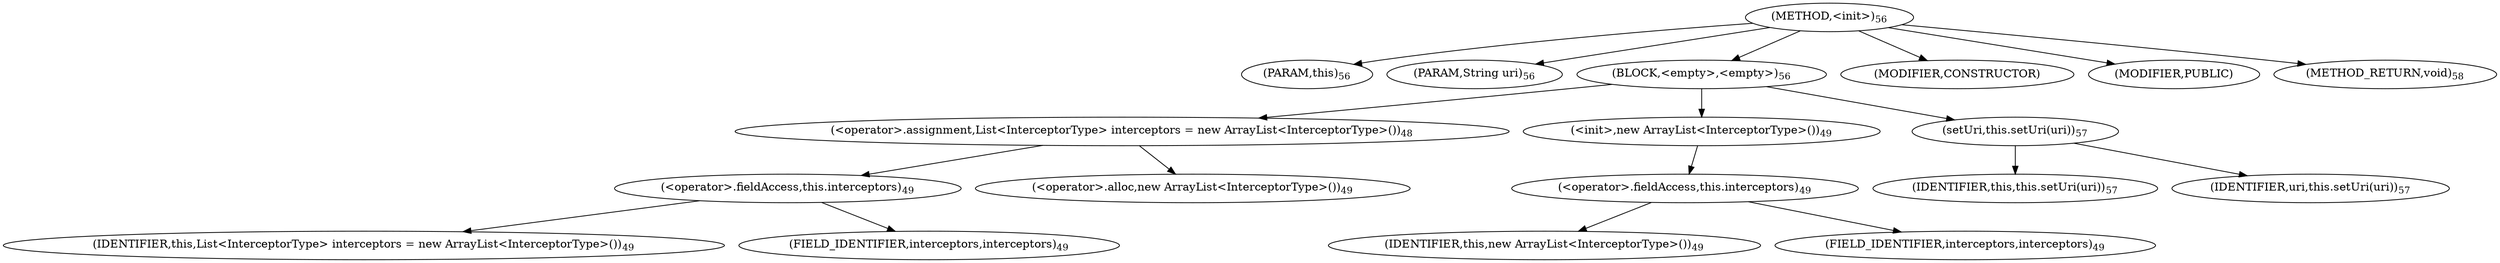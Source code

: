 digraph "&lt;init&gt;" {  
"69" [label = <(METHOD,&lt;init&gt;)<SUB>56</SUB>> ]
"4" [label = <(PARAM,this)<SUB>56</SUB>> ]
"70" [label = <(PARAM,String uri)<SUB>56</SUB>> ]
"71" [label = <(BLOCK,&lt;empty&gt;,&lt;empty&gt;)<SUB>56</SUB>> ]
"72" [label = <(&lt;operator&gt;.assignment,List&lt;InterceptorType&gt; interceptors = new ArrayList&lt;InterceptorType&gt;())<SUB>48</SUB>> ]
"73" [label = <(&lt;operator&gt;.fieldAccess,this.interceptors)<SUB>49</SUB>> ]
"74" [label = <(IDENTIFIER,this,List&lt;InterceptorType&gt; interceptors = new ArrayList&lt;InterceptorType&gt;())<SUB>49</SUB>> ]
"75" [label = <(FIELD_IDENTIFIER,interceptors,interceptors)<SUB>49</SUB>> ]
"76" [label = <(&lt;operator&gt;.alloc,new ArrayList&lt;InterceptorType&gt;())<SUB>49</SUB>> ]
"77" [label = <(&lt;init&gt;,new ArrayList&lt;InterceptorType&gt;())<SUB>49</SUB>> ]
"78" [label = <(&lt;operator&gt;.fieldAccess,this.interceptors)<SUB>49</SUB>> ]
"79" [label = <(IDENTIFIER,this,new ArrayList&lt;InterceptorType&gt;())<SUB>49</SUB>> ]
"80" [label = <(FIELD_IDENTIFIER,interceptors,interceptors)<SUB>49</SUB>> ]
"81" [label = <(setUri,this.setUri(uri))<SUB>57</SUB>> ]
"3" [label = <(IDENTIFIER,this,this.setUri(uri))<SUB>57</SUB>> ]
"82" [label = <(IDENTIFIER,uri,this.setUri(uri))<SUB>57</SUB>> ]
"83" [label = <(MODIFIER,CONSTRUCTOR)> ]
"84" [label = <(MODIFIER,PUBLIC)> ]
"85" [label = <(METHOD_RETURN,void)<SUB>58</SUB>> ]
  "69" -> "4" 
  "69" -> "70" 
  "69" -> "71" 
  "69" -> "83" 
  "69" -> "84" 
  "69" -> "85" 
  "71" -> "72" 
  "71" -> "77" 
  "71" -> "81" 
  "72" -> "73" 
  "72" -> "76" 
  "73" -> "74" 
  "73" -> "75" 
  "77" -> "78" 
  "78" -> "79" 
  "78" -> "80" 
  "81" -> "3" 
  "81" -> "82" 
}
